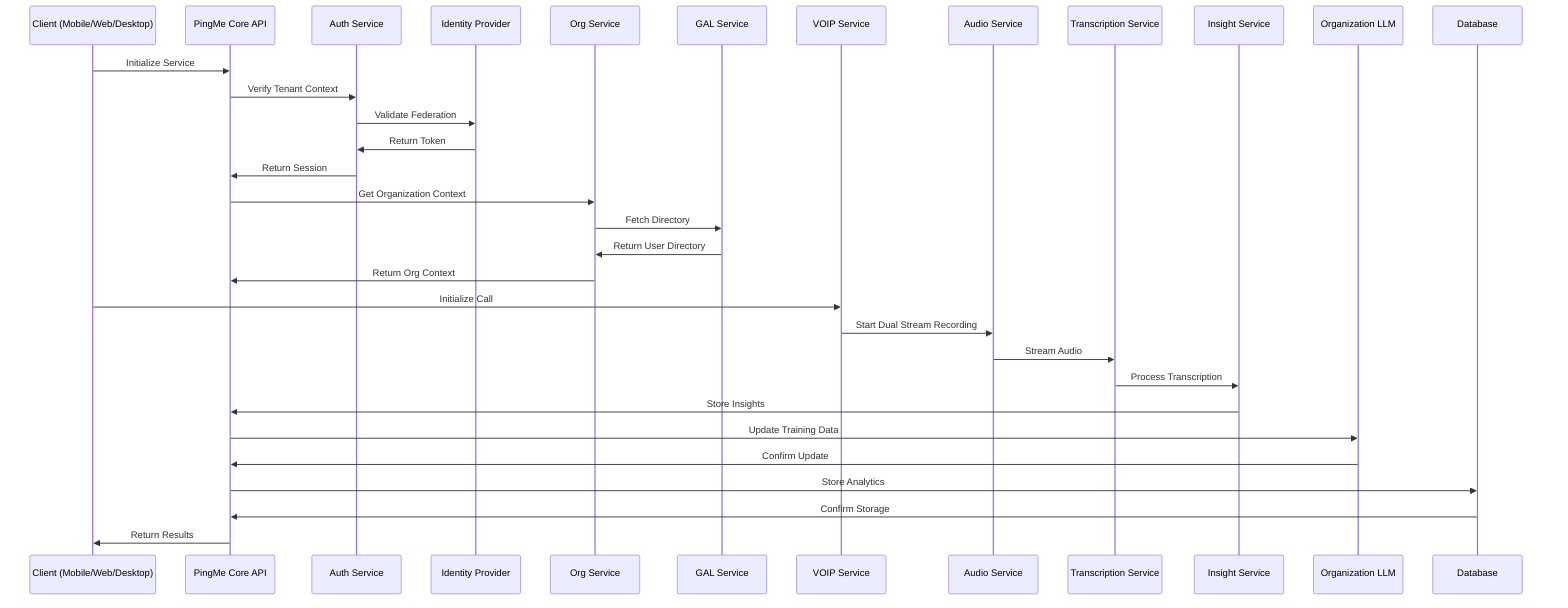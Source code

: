 sequenceDiagram
    participant C as Client (Mobile/Web/Desktop)
    participant API as PingMe Core API
    participant Auth as Auth Service
    participant IdP as Identity Provider
    participant Org as Org Service
    participant GAL as GAL Service
    participant VOIP as VOIP Service
    participant AS as Audio Service
    participant TS as Transcription Service
    participant IS as Insight Service
    participant LLM as Organization LLM
    participant DB as Database

    C->>API: Initialize Service
    API->>Auth: Verify Tenant Context
    Auth->>IdP: Validate Federation
    IdP->>Auth: Return Token
    Auth->>API: Return Session

    API->>Org: Get Organization Context
    Org->>GAL: Fetch Directory
    GAL->>Org: Return User Directory
    Org->>API: Return Org Context

    C->>VOIP: Initialize Call
    VOIP->>AS: Start Dual Stream Recording
    AS->>TS: Stream Audio
    TS->>IS: Process Transcription
    IS->>API: Store Insights
    
    API->>LLM: Update Training Data
    LLM->>API: Confirm Update
    
    API->>DB: Store Analytics
    DB->>API: Confirm Storage
    
    API->>C: Return Results